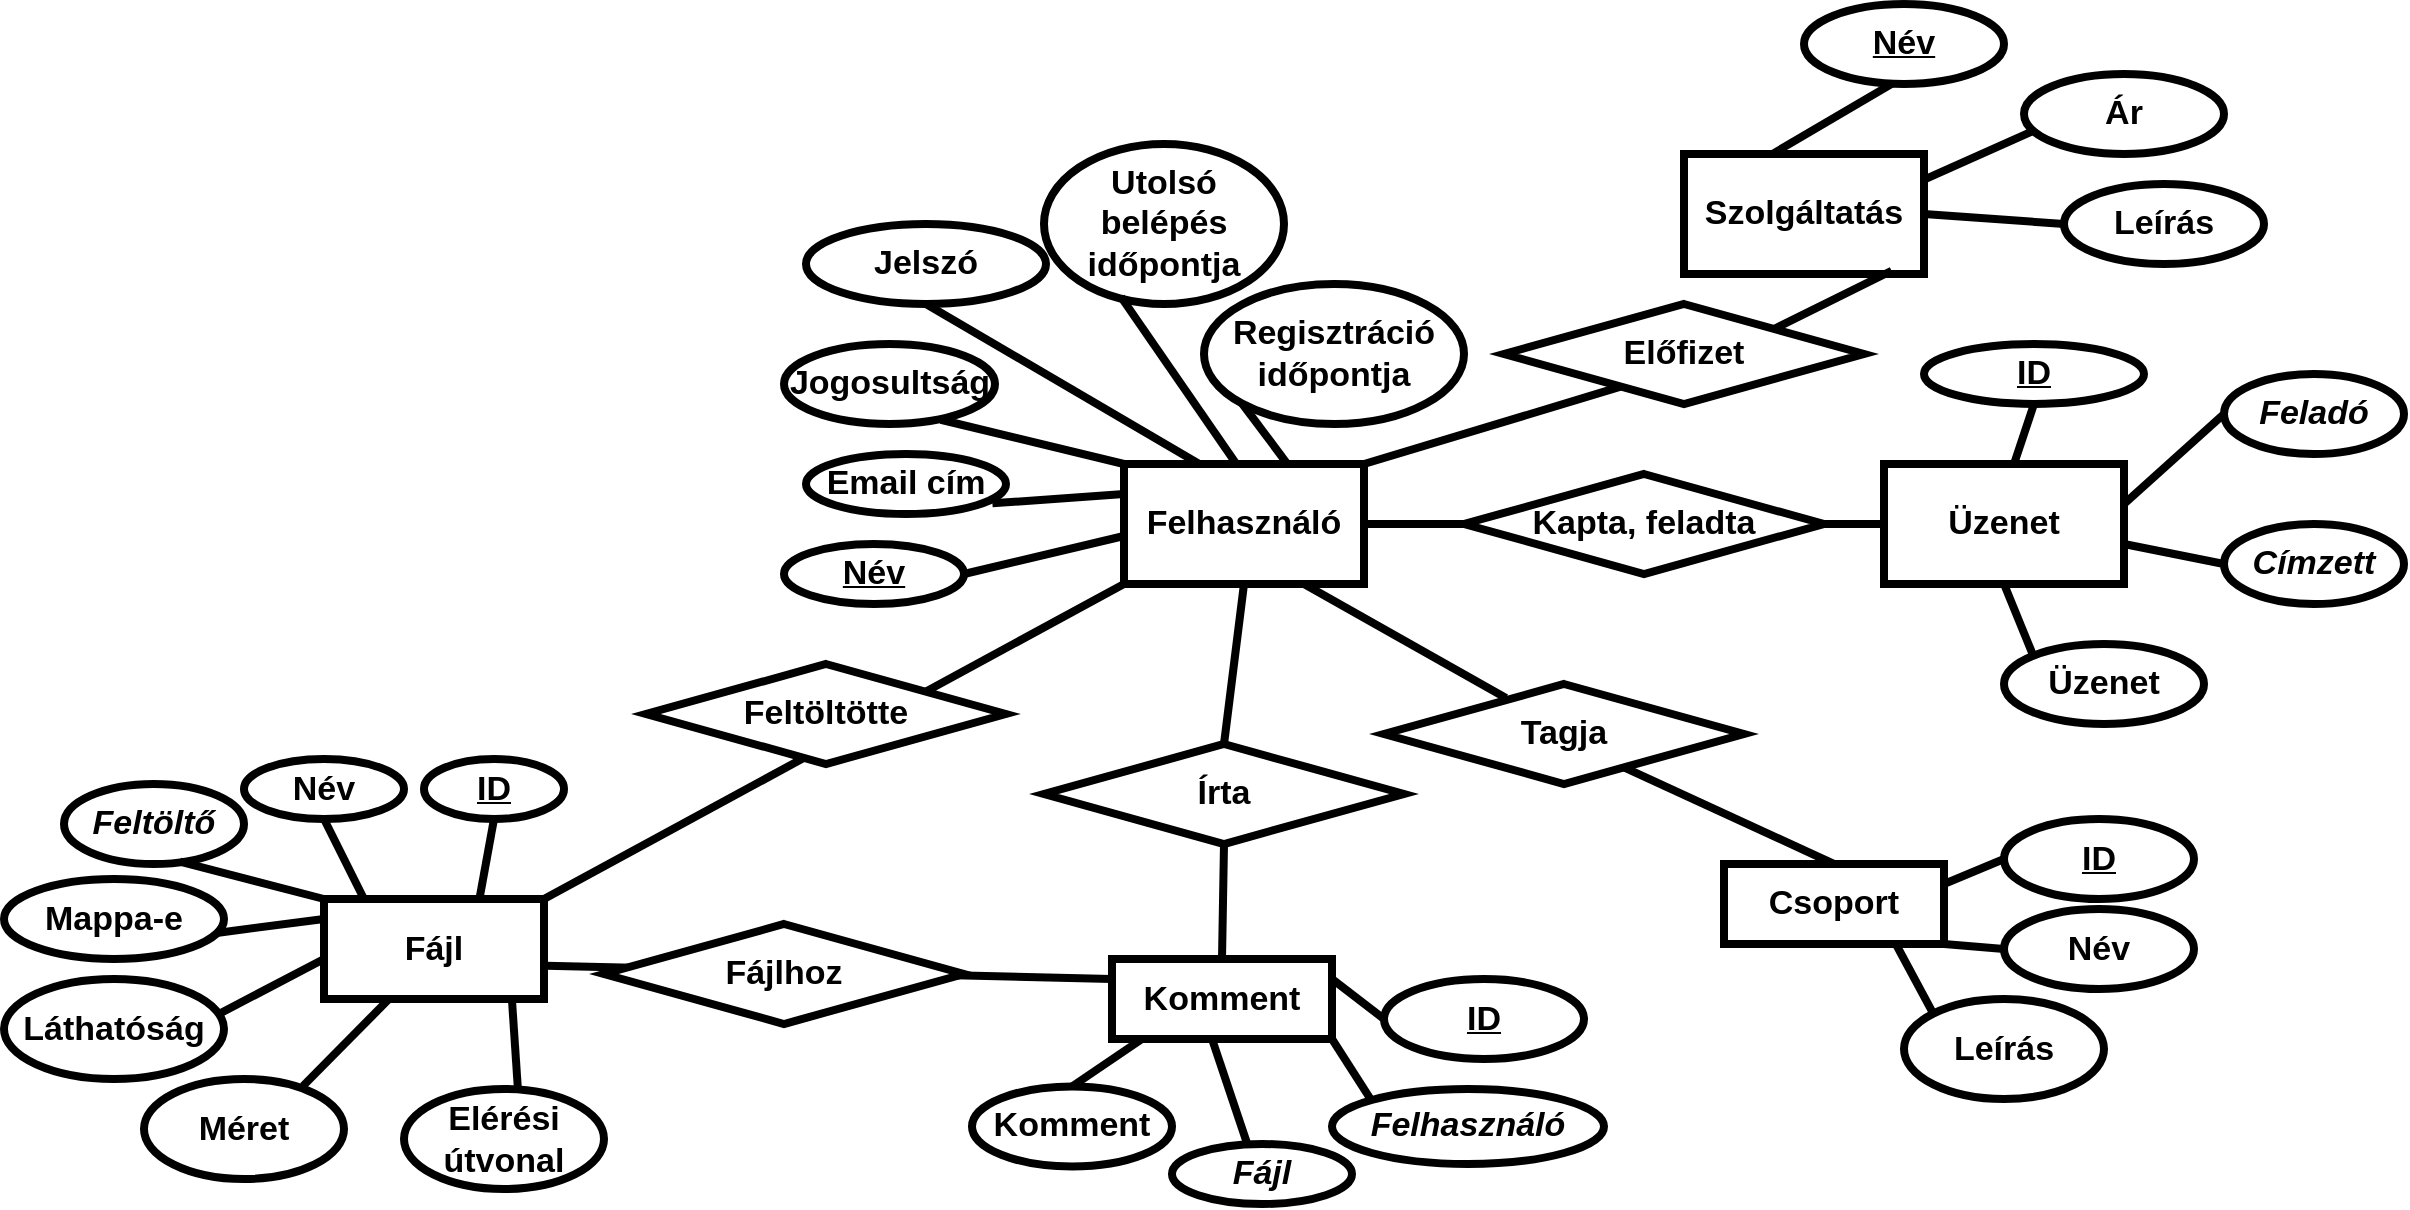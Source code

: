 <mxfile version="24.0.1" type="device">
  <diagram name="1 oldal" id="5TdHOTauzGluXEEo5yKR">
    <mxGraphModel dx="134" dy="1697" grid="1" gridSize="10" guides="1" tooltips="1" connect="1" arrows="1" fold="1" page="1" pageScale="1" pageWidth="827" pageHeight="1169" math="0" shadow="0">
      <root>
        <mxCell id="0" />
        <mxCell id="1" parent="0" />
        <mxCell id="JkMfQ_BEQlya6kLGIv96-18" value="ID" style="ellipse;whiteSpace=wrap;html=1;fontStyle=5;fontSize=17;strokeWidth=4;" vertex="1" parent="1">
          <mxGeometry x="1190" y="-582.5" width="70" height="30" as="geometry" />
        </mxCell>
        <mxCell id="JkMfQ_BEQlya6kLGIv96-19" value="Mappa-e" style="ellipse;whiteSpace=wrap;html=1;fontSize=17;strokeWidth=4;fontStyle=1" vertex="1" parent="1">
          <mxGeometry x="980" y="-522.5" width="110" height="40" as="geometry" />
        </mxCell>
        <mxCell id="JkMfQ_BEQlya6kLGIv96-20" value="Elérési útvonal" style="ellipse;whiteSpace=wrap;html=1;fontSize=17;strokeWidth=4;fontStyle=1" vertex="1" parent="1">
          <mxGeometry x="1180" y="-417.5" width="100" height="50" as="geometry" />
        </mxCell>
        <mxCell id="JkMfQ_BEQlya6kLGIv96-21" value="Méret" style="ellipse;whiteSpace=wrap;html=1;fontSize=17;strokeWidth=4;fontStyle=1" vertex="1" parent="1">
          <mxGeometry x="1050" y="-422.5" width="100" height="50" as="geometry" />
        </mxCell>
        <mxCell id="JkMfQ_BEQlya6kLGIv96-22" value="Feltöltő" style="ellipse;whiteSpace=wrap;html=1;fontStyle=3;fontSize=17;strokeWidth=4;" vertex="1" parent="1">
          <mxGeometry x="1010" y="-570" width="90" height="40" as="geometry" />
        </mxCell>
        <mxCell id="JkMfQ_BEQlya6kLGIv96-23" value="Láthatóság" style="ellipse;whiteSpace=wrap;html=1;fontSize=17;strokeWidth=4;fontStyle=1" vertex="1" parent="1">
          <mxGeometry x="980" y="-472.5" width="110" height="50" as="geometry" />
        </mxCell>
        <mxCell id="JkMfQ_BEQlya6kLGIv96-35" value="Felhasználó" style="rounded=0;whiteSpace=wrap;html=1;fontSize=17;strokeWidth=4;fontStyle=1" vertex="1" parent="1">
          <mxGeometry x="1540" y="-730" width="120" height="60" as="geometry" />
        </mxCell>
        <mxCell id="JkMfQ_BEQlya6kLGIv96-36" value="Szolgáltatás" style="rounded=0;whiteSpace=wrap;html=1;fontSize=17;strokeWidth=4;fontStyle=1" vertex="1" parent="1">
          <mxGeometry x="1820" y="-885" width="120" height="60" as="geometry" />
        </mxCell>
        <mxCell id="JkMfQ_BEQlya6kLGIv96-37" value="Csoport" style="rounded=0;whiteSpace=wrap;html=1;fontSize=17;strokeWidth=4;fontStyle=1" vertex="1" parent="1">
          <mxGeometry x="1840" y="-530" width="110" height="40" as="geometry" />
        </mxCell>
        <mxCell id="JkMfQ_BEQlya6kLGIv96-38" value="Fájl" style="rounded=0;whiteSpace=wrap;html=1;fontSize=17;strokeWidth=4;fontStyle=1" vertex="1" parent="1">
          <mxGeometry x="1140" y="-512.5" width="110" height="50" as="geometry" />
        </mxCell>
        <mxCell id="JkMfQ_BEQlya6kLGIv96-39" value="Komment" style="rounded=0;whiteSpace=wrap;html=1;fontSize=17;strokeWidth=4;fontStyle=1" vertex="1" parent="1">
          <mxGeometry x="1534" y="-482.5" width="110" height="40" as="geometry" />
        </mxCell>
        <mxCell id="JkMfQ_BEQlya6kLGIv96-40" value="Üzenet" style="rounded=0;whiteSpace=wrap;html=1;fontSize=17;strokeWidth=4;fontStyle=1" vertex="1" parent="1">
          <mxGeometry x="1920" y="-730" width="120" height="60" as="geometry" />
        </mxCell>
        <mxCell id="JkMfQ_BEQlya6kLGIv96-41" value="" style="endArrow=none;html=1;rounded=0;exitX=0.324;exitY=0.827;exitDx=0;exitDy=0;entryX=1;entryY=0;entryDx=0;entryDy=0;exitPerimeter=0;fontSize=17;strokeWidth=4;fontStyle=1" edge="1" parent="1" source="JkMfQ_BEQlya6kLGIv96-53" target="JkMfQ_BEQlya6kLGIv96-35">
          <mxGeometry width="50" height="50" relative="1" as="geometry">
            <mxPoint x="2035" y="-340" as="sourcePoint" />
            <mxPoint x="2115" y="-810" as="targetPoint" />
          </mxGeometry>
        </mxCell>
        <mxCell id="JkMfQ_BEQlya6kLGIv96-42" value="" style="endArrow=none;html=1;rounded=0;exitX=0.5;exitY=0;exitDx=0;exitDy=0;entryX=0.5;entryY=1;entryDx=0;entryDy=0;fontSize=17;strokeWidth=4;fontStyle=1" edge="1" parent="1" source="JkMfQ_BEQlya6kLGIv96-50" target="JkMfQ_BEQlya6kLGIv96-35">
          <mxGeometry width="50" height="50" relative="1" as="geometry">
            <mxPoint x="2020" y="-660" as="sourcePoint" />
            <mxPoint x="1670" y="-690" as="targetPoint" />
          </mxGeometry>
        </mxCell>
        <mxCell id="JkMfQ_BEQlya6kLGIv96-43" value="" style="endArrow=none;html=1;rounded=0;entryX=1;entryY=0.5;entryDx=0;entryDy=0;exitX=0;exitY=0.5;exitDx=0;exitDy=0;fontSize=17;strokeWidth=4;fontStyle=1" edge="1" parent="1" source="JkMfQ_BEQlya6kLGIv96-40" target="JkMfQ_BEQlya6kLGIv96-35">
          <mxGeometry width="50" height="50" relative="1" as="geometry">
            <mxPoint x="1910" y="-710" as="sourcePoint" />
            <mxPoint x="1670" y="-690" as="targetPoint" />
          </mxGeometry>
        </mxCell>
        <mxCell id="JkMfQ_BEQlya6kLGIv96-44" value="" style="endArrow=none;html=1;rounded=0;entryX=0.75;entryY=1;entryDx=0;entryDy=0;exitX=0.339;exitY=0.14;exitDx=0;exitDy=0;exitPerimeter=0;fontSize=17;strokeWidth=4;fontStyle=1" edge="1" parent="1" source="JkMfQ_BEQlya6kLGIv96-52" target="JkMfQ_BEQlya6kLGIv96-35">
          <mxGeometry width="50" height="50" relative="1" as="geometry">
            <mxPoint x="1690" y="-320" as="sourcePoint" />
            <mxPoint x="1780" y="-500" as="targetPoint" />
          </mxGeometry>
        </mxCell>
        <mxCell id="JkMfQ_BEQlya6kLGIv96-45" value="" style="endArrow=none;html=1;rounded=0;entryX=1;entryY=0;entryDx=0;entryDy=0;exitX=0;exitY=1;exitDx=0;exitDy=0;fontSize=17;strokeWidth=4;fontStyle=1" edge="1" parent="1" source="JkMfQ_BEQlya6kLGIv96-35" target="JkMfQ_BEQlya6kLGIv96-38">
          <mxGeometry width="50" height="50" relative="1" as="geometry">
            <mxPoint x="1730" y="-450" as="sourcePoint" />
            <mxPoint x="1780" y="-500" as="targetPoint" />
          </mxGeometry>
        </mxCell>
        <mxCell id="JkMfQ_BEQlya6kLGIv96-46" value="" style="endArrow=none;html=1;rounded=0;entryX=0;entryY=0.25;entryDx=0;entryDy=0;exitX=1.009;exitY=0.667;exitDx=0;exitDy=0;exitPerimeter=0;fontSize=17;strokeWidth=4;fontStyle=1" edge="1" parent="1" source="JkMfQ_BEQlya6kLGIv96-38" target="JkMfQ_BEQlya6kLGIv96-39">
          <mxGeometry width="50" height="50" relative="1" as="geometry">
            <mxPoint x="1400" y="-510" as="sourcePoint" />
            <mxPoint x="1780" y="-500" as="targetPoint" />
          </mxGeometry>
        </mxCell>
        <mxCell id="JkMfQ_BEQlya6kLGIv96-47" value="Feltöltötte" style="rhombus;whiteSpace=wrap;html=1;fontSize=17;strokeWidth=4;fontStyle=1" vertex="1" parent="1">
          <mxGeometry x="1301" y="-630" width="180" height="50" as="geometry" />
        </mxCell>
        <mxCell id="JkMfQ_BEQlya6kLGIv96-48" value="Fájlhoz" style="rhombus;whiteSpace=wrap;html=1;fontSize=17;strokeWidth=4;fontStyle=1" vertex="1" parent="1">
          <mxGeometry x="1280" y="-500" width="180" height="50" as="geometry" />
        </mxCell>
        <mxCell id="JkMfQ_BEQlya6kLGIv96-51" value="" style="endArrow=none;html=1;rounded=0;exitX=0.5;exitY=0;exitDx=0;exitDy=0;entryX=0.5;entryY=1;entryDx=0;entryDy=0;fontSize=17;strokeWidth=4;fontStyle=1" edge="1" parent="1" source="JkMfQ_BEQlya6kLGIv96-39" target="JkMfQ_BEQlya6kLGIv96-50">
          <mxGeometry width="50" height="50" relative="1" as="geometry">
            <mxPoint x="1555" y="-470" as="sourcePoint" />
            <mxPoint x="1600" y="-670" as="targetPoint" />
          </mxGeometry>
        </mxCell>
        <mxCell id="JkMfQ_BEQlya6kLGIv96-50" value="Írta" style="rhombus;whiteSpace=wrap;html=1;fontSize=17;strokeWidth=4;fontStyle=1" vertex="1" parent="1">
          <mxGeometry x="1500" y="-590" width="180" height="50" as="geometry" />
        </mxCell>
        <mxCell id="JkMfQ_BEQlya6kLGIv96-54" value="Kapta, feladta" style="rhombus;whiteSpace=wrap;html=1;fontSize=17;strokeWidth=4;fontStyle=1" vertex="1" parent="1">
          <mxGeometry x="1710" y="-725" width="180" height="50" as="geometry" />
        </mxCell>
        <mxCell id="JkMfQ_BEQlya6kLGIv96-55" value="" style="endArrow=none;html=1;rounded=0;entryX=0.75;entryY=1;entryDx=0;entryDy=0;exitX=0.5;exitY=0;exitDx=0;exitDy=0;fontSize=17;strokeWidth=4;fontStyle=1" edge="1" parent="1" source="JkMfQ_BEQlya6kLGIv96-37" target="JkMfQ_BEQlya6kLGIv96-52">
          <mxGeometry width="50" height="50" relative="1" as="geometry">
            <mxPoint x="1895" y="-530" as="sourcePoint" />
            <mxPoint x="1630" y="-670" as="targetPoint" />
          </mxGeometry>
        </mxCell>
        <mxCell id="JkMfQ_BEQlya6kLGIv96-52" value="Tagja" style="rhombus;whiteSpace=wrap;html=1;fontSize=17;strokeWidth=4;fontStyle=1" vertex="1" parent="1">
          <mxGeometry x="1670" y="-620" width="180" height="50" as="geometry" />
        </mxCell>
        <mxCell id="JkMfQ_BEQlya6kLGIv96-57" value="Név" style="ellipse;whiteSpace=wrap;html=1;fontStyle=5;fontSize=17;strokeWidth=4;" vertex="1" parent="1">
          <mxGeometry x="1880" y="-960" width="100" height="40" as="geometry" />
        </mxCell>
        <mxCell id="JkMfQ_BEQlya6kLGIv96-58" value="Ár" style="ellipse;whiteSpace=wrap;html=1;fontSize=17;strokeWidth=4;fontStyle=1" vertex="1" parent="1">
          <mxGeometry x="1990" y="-925" width="100" height="40" as="geometry" />
        </mxCell>
        <mxCell id="JkMfQ_BEQlya6kLGIv96-59" value="Leírás" style="ellipse;whiteSpace=wrap;html=1;fontSize=17;strokeWidth=4;fontStyle=1" vertex="1" parent="1">
          <mxGeometry x="2010" y="-870" width="100" height="40" as="geometry" />
        </mxCell>
        <mxCell id="JkMfQ_BEQlya6kLGIv96-60" value="Név" style="ellipse;whiteSpace=wrap;html=1;fontStyle=5;fontSize=17;strokeWidth=4;" vertex="1" parent="1">
          <mxGeometry x="1370" y="-690" width="90" height="30" as="geometry" />
        </mxCell>
        <mxCell id="JkMfQ_BEQlya6kLGIv96-61" value="Email cím" style="ellipse;whiteSpace=wrap;html=1;fontSize=17;strokeWidth=4;fontStyle=1" vertex="1" parent="1">
          <mxGeometry x="1381" y="-735" width="100" height="30" as="geometry" />
        </mxCell>
        <mxCell id="JkMfQ_BEQlya6kLGIv96-62" value="Jelszó" style="ellipse;whiteSpace=wrap;html=1;fontSize=17;strokeWidth=4;fontStyle=1" vertex="1" parent="1">
          <mxGeometry x="1381" y="-850" width="120" height="40" as="geometry" />
        </mxCell>
        <mxCell id="JkMfQ_BEQlya6kLGIv96-63" value="Utolsó belépés időpontja" style="ellipse;whiteSpace=wrap;html=1;fontSize=17;strokeWidth=4;fontStyle=1" vertex="1" parent="1">
          <mxGeometry x="1500" y="-890" width="120" height="80" as="geometry" />
        </mxCell>
        <mxCell id="JkMfQ_BEQlya6kLGIv96-64" value="Jogosultság" style="ellipse;whiteSpace=wrap;html=1;fontSize=17;strokeWidth=4;fontStyle=1" vertex="1" parent="1">
          <mxGeometry x="1370" y="-790" width="105.5" height="40" as="geometry" />
        </mxCell>
        <mxCell id="JkMfQ_BEQlya6kLGIv96-65" value="ID" style="ellipse;whiteSpace=wrap;html=1;fontStyle=5;fontSize=17;strokeWidth=4;" vertex="1" parent="1">
          <mxGeometry x="1940" y="-790" width="110" height="30" as="geometry" />
        </mxCell>
        <mxCell id="JkMfQ_BEQlya6kLGIv96-66" value="Feladó" style="ellipse;whiteSpace=wrap;html=1;fontStyle=3;fontSize=17;strokeWidth=4;" vertex="1" parent="1">
          <mxGeometry x="2090" y="-775" width="90" height="40" as="geometry" />
        </mxCell>
        <mxCell id="JkMfQ_BEQlya6kLGIv96-67" value="Címzett" style="ellipse;whiteSpace=wrap;html=1;fontStyle=3;fontSize=17;strokeWidth=4;" vertex="1" parent="1">
          <mxGeometry x="2090" y="-700" width="90" height="40" as="geometry" />
        </mxCell>
        <mxCell id="JkMfQ_BEQlya6kLGIv96-68" value="Üzenet" style="ellipse;whiteSpace=wrap;html=1;fontSize=17;strokeWidth=4;fontStyle=1" vertex="1" parent="1">
          <mxGeometry x="1980" y="-640" width="100" height="40" as="geometry" />
        </mxCell>
        <mxCell id="JkMfQ_BEQlya6kLGIv96-69" value="ID" style="ellipse;whiteSpace=wrap;html=1;fontStyle=5;fontSize=17;strokeWidth=4;" vertex="1" parent="1">
          <mxGeometry x="1980" y="-552.5" width="95" height="40" as="geometry" />
        </mxCell>
        <mxCell id="JkMfQ_BEQlya6kLGIv96-70" value="Leírás" style="ellipse;whiteSpace=wrap;html=1;fontSize=17;strokeWidth=4;fontStyle=1" vertex="1" parent="1">
          <mxGeometry x="1930" y="-462.5" width="100" height="50" as="geometry" />
        </mxCell>
        <mxCell id="JkMfQ_BEQlya6kLGIv96-72" value="ID" style="ellipse;whiteSpace=wrap;html=1;fontStyle=5;fontSize=17;strokeWidth=4;" vertex="1" parent="1">
          <mxGeometry x="1670" y="-472.5" width="100" height="40" as="geometry" />
        </mxCell>
        <mxCell id="JkMfQ_BEQlya6kLGIv96-73" value="Fájl" style="ellipse;whiteSpace=wrap;html=1;fontStyle=3;fontSize=17;strokeWidth=4;" vertex="1" parent="1">
          <mxGeometry x="1564" y="-390" width="90" height="30" as="geometry" />
        </mxCell>
        <mxCell id="JkMfQ_BEQlya6kLGIv96-74" value="Felhasználó" style="ellipse;whiteSpace=wrap;html=1;fontStyle=3;fontSize=17;strokeWidth=4;" vertex="1" parent="1">
          <mxGeometry x="1644" y="-417.5" width="136" height="37.5" as="geometry" />
        </mxCell>
        <mxCell id="JkMfQ_BEQlya6kLGIv96-75" value="Komment" style="ellipse;whiteSpace=wrap;html=1;fontSize=17;strokeWidth=4;fontStyle=1" vertex="1" parent="1">
          <mxGeometry x="1464" y="-418.75" width="100" height="40" as="geometry" />
        </mxCell>
        <mxCell id="JkMfQ_BEQlya6kLGIv96-76" value="" style="endArrow=none;html=1;rounded=0;entryX=0.5;entryY=1;entryDx=0;entryDy=0;exitX=0.709;exitY=-0.03;exitDx=0;exitDy=0;exitPerimeter=0;fontSize=17;strokeWidth=4;fontStyle=1" edge="1" parent="1" source="JkMfQ_BEQlya6kLGIv96-38" target="JkMfQ_BEQlya6kLGIv96-18">
          <mxGeometry width="50" height="50" relative="1" as="geometry">
            <mxPoint x="1480" y="-462.5" as="sourcePoint" />
            <mxPoint x="1530" y="-512.5" as="targetPoint" />
          </mxGeometry>
        </mxCell>
        <mxCell id="JkMfQ_BEQlya6kLGIv96-77" value="" style="endArrow=none;html=1;rounded=0;entryX=0;entryY=0;entryDx=0;entryDy=0;exitX=0.644;exitY=0.971;exitDx=0;exitDy=0;exitPerimeter=0;fontSize=17;strokeWidth=4;fontStyle=1" edge="1" parent="1" source="JkMfQ_BEQlya6kLGIv96-22" target="JkMfQ_BEQlya6kLGIv96-38">
          <mxGeometry width="50" height="50" relative="1" as="geometry">
            <mxPoint x="1145" y="-422.5" as="sourcePoint" />
            <mxPoint x="1160" y="-512.5" as="targetPoint" />
          </mxGeometry>
        </mxCell>
        <mxCell id="JkMfQ_BEQlya6kLGIv96-78" value="" style="endArrow=none;html=1;rounded=0;entryX=0.5;entryY=1;entryDx=0;entryDy=0;exitX=0.975;exitY=0.671;exitDx=0;exitDy=0;exitPerimeter=0;fontSize=17;strokeWidth=4;fontStyle=1" edge="1" parent="1" source="JkMfQ_BEQlya6kLGIv96-19">
          <mxGeometry width="50" height="50" relative="1" as="geometry">
            <mxPoint x="1125" y="-412.5" as="sourcePoint" />
            <mxPoint x="1140" y="-502.5" as="targetPoint" />
          </mxGeometry>
        </mxCell>
        <mxCell id="JkMfQ_BEQlya6kLGIv96-79" value="" style="endArrow=none;html=1;rounded=0;entryX=0.5;entryY=1;entryDx=0;entryDy=0;exitX=0.968;exitY=0.36;exitDx=0;exitDy=0;exitPerimeter=0;fontSize=17;strokeWidth=4;fontStyle=1" edge="1" parent="1" source="JkMfQ_BEQlya6kLGIv96-23">
          <mxGeometry width="50" height="50" relative="1" as="geometry">
            <mxPoint x="1070" y="-467.5" as="sourcePoint" />
            <mxPoint x="1140" y="-482.5" as="targetPoint" />
          </mxGeometry>
        </mxCell>
        <mxCell id="JkMfQ_BEQlya6kLGIv96-80" value="" style="endArrow=none;html=1;rounded=0;entryX=0.3;entryY=0.99;entryDx=0;entryDy=0;exitX=0.795;exitY=0.07;exitDx=0;exitDy=0;exitPerimeter=0;entryPerimeter=0;fontSize=17;strokeWidth=4;fontStyle=1" edge="1" parent="1" source="JkMfQ_BEQlya6kLGIv96-21" target="JkMfQ_BEQlya6kLGIv96-38">
          <mxGeometry width="50" height="50" relative="1" as="geometry">
            <mxPoint x="1125" y="-372.5" as="sourcePoint" />
            <mxPoint x="1140" y="-462.5" as="targetPoint" />
          </mxGeometry>
        </mxCell>
        <mxCell id="JkMfQ_BEQlya6kLGIv96-81" value="" style="endArrow=none;html=1;rounded=0;entryX=0.855;entryY=1.03;entryDx=0;entryDy=0;exitX=0.57;exitY=0.015;exitDx=0;exitDy=0;exitPerimeter=0;entryPerimeter=0;fontSize=17;strokeWidth=4;fontStyle=1" edge="1" parent="1" source="JkMfQ_BEQlya6kLGIv96-20" target="JkMfQ_BEQlya6kLGIv96-38">
          <mxGeometry width="50" height="50" relative="1" as="geometry">
            <mxPoint x="1160" y="-372.5" as="sourcePoint" />
            <mxPoint x="1175" y="-462.5" as="targetPoint" />
          </mxGeometry>
        </mxCell>
        <mxCell id="JkMfQ_BEQlya6kLGIv96-82" value="" style="endArrow=none;html=1;rounded=0;entryX=0;entryY=0.6;entryDx=0;entryDy=0;exitX=1;exitY=0.5;exitDx=0;exitDy=0;entryPerimeter=0;fontSize=17;strokeWidth=4;fontStyle=1" edge="1" parent="1" source="JkMfQ_BEQlya6kLGIv96-60" target="JkMfQ_BEQlya6kLGIv96-35">
          <mxGeometry width="50" height="50" relative="1" as="geometry">
            <mxPoint x="1525" y="-620" as="sourcePoint" />
            <mxPoint x="1540" y="-710" as="targetPoint" />
          </mxGeometry>
        </mxCell>
        <mxCell id="JkMfQ_BEQlya6kLGIv96-83" value="" style="endArrow=none;html=1;rounded=0;entryX=0;entryY=0.25;entryDx=0;entryDy=0;exitX=0.932;exitY=0.822;exitDx=0;exitDy=0;exitPerimeter=0;fontSize=17;strokeWidth=4;fontStyle=1" edge="1" parent="1" source="JkMfQ_BEQlya6kLGIv96-61" target="JkMfQ_BEQlya6kLGIv96-35">
          <mxGeometry width="50" height="50" relative="1" as="geometry">
            <mxPoint x="1525" y="-640" as="sourcePoint" />
            <mxPoint x="1540" y="-730" as="targetPoint" />
          </mxGeometry>
        </mxCell>
        <mxCell id="JkMfQ_BEQlya6kLGIv96-84" value="" style="endArrow=none;html=1;rounded=0;entryX=0;entryY=0;entryDx=0;entryDy=0;exitX=0.743;exitY=0.947;exitDx=0;exitDy=0;exitPerimeter=0;fontSize=17;strokeWidth=4;fontStyle=1" edge="1" parent="1" source="JkMfQ_BEQlya6kLGIv96-64" target="JkMfQ_BEQlya6kLGIv96-35">
          <mxGeometry width="50" height="50" relative="1" as="geometry">
            <mxPoint x="1550" y="-640" as="sourcePoint" />
            <mxPoint x="1565" y="-730" as="targetPoint" />
          </mxGeometry>
        </mxCell>
        <mxCell id="JkMfQ_BEQlya6kLGIv96-85" value="" style="endArrow=none;html=1;rounded=0;entryX=0.31;entryY=-0.004;entryDx=0;entryDy=0;exitX=0.5;exitY=1;exitDx=0;exitDy=0;entryPerimeter=0;fontSize=17;strokeWidth=4;fontStyle=1" edge="1" parent="1" source="JkMfQ_BEQlya6kLGIv96-62" target="JkMfQ_BEQlya6kLGIv96-35">
          <mxGeometry width="50" height="50" relative="1" as="geometry">
            <mxPoint x="1645" y="-640" as="sourcePoint" />
            <mxPoint x="1660" y="-730" as="targetPoint" />
          </mxGeometry>
        </mxCell>
        <mxCell id="JkMfQ_BEQlya6kLGIv96-86" value="" style="endArrow=none;html=1;rounded=0;exitX=0.321;exitY=0.956;exitDx=0;exitDy=0;entryX=0.466;entryY=-0.007;entryDx=0;entryDy=0;entryPerimeter=0;exitPerimeter=0;fontSize=17;strokeWidth=4;fontStyle=1" edge="1" parent="1" source="JkMfQ_BEQlya6kLGIv96-63" target="JkMfQ_BEQlya6kLGIv96-35">
          <mxGeometry width="50" height="50" relative="1" as="geometry">
            <mxPoint x="1635" y="-610" as="sourcePoint" />
            <mxPoint x="1660" y="-720" as="targetPoint" />
          </mxGeometry>
        </mxCell>
        <mxCell id="JkMfQ_BEQlya6kLGIv96-87" value="" style="endArrow=none;html=1;rounded=0;entryX=0.5;entryY=1;entryDx=0;entryDy=0;exitX=0.5;exitY=0;exitDx=0;exitDy=0;fontSize=17;strokeWidth=4;fontStyle=1" edge="1" parent="1" source="JkMfQ_BEQlya6kLGIv96-75">
          <mxGeometry width="50" height="50" relative="1" as="geometry">
            <mxPoint x="1534" y="-352.5" as="sourcePoint" />
            <mxPoint x="1549" y="-442.5" as="targetPoint" />
          </mxGeometry>
        </mxCell>
        <mxCell id="JkMfQ_BEQlya6kLGIv96-88" value="" style="endArrow=none;html=1;rounded=0;entryX=0.5;entryY=1;entryDx=0;entryDy=0;exitX=0;exitY=0;exitDx=0;exitDy=0;fontSize=17;strokeWidth=4;fontStyle=1" edge="1" parent="1" source="JkMfQ_BEQlya6kLGIv96-74">
          <mxGeometry width="50" height="50" relative="1" as="geometry">
            <mxPoint x="1629" y="-352.5" as="sourcePoint" />
            <mxPoint x="1644" y="-442.5" as="targetPoint" />
          </mxGeometry>
        </mxCell>
        <mxCell id="JkMfQ_BEQlya6kLGIv96-89" value="" style="endArrow=none;html=1;rounded=0;entryX=0.5;entryY=1;entryDx=0;entryDy=0;exitX=0.418;exitY=-0.002;exitDx=0;exitDy=0;exitPerimeter=0;fontSize=17;strokeWidth=4;fontStyle=1" edge="1" parent="1" source="JkMfQ_BEQlya6kLGIv96-73">
          <mxGeometry width="50" height="50" relative="1" as="geometry">
            <mxPoint x="1569" y="-352.5" as="sourcePoint" />
            <mxPoint x="1584" y="-442.5" as="targetPoint" />
          </mxGeometry>
        </mxCell>
        <mxCell id="JkMfQ_BEQlya6kLGIv96-90" value="" style="endArrow=none;html=1;rounded=0;entryX=0.5;entryY=1;entryDx=0;entryDy=0;exitX=0;exitY=0.5;exitDx=0;exitDy=0;fontSize=17;strokeWidth=4;fontStyle=1" edge="1" parent="1" source="JkMfQ_BEQlya6kLGIv96-72">
          <mxGeometry width="50" height="50" relative="1" as="geometry">
            <mxPoint x="1629" y="-382.5" as="sourcePoint" />
            <mxPoint x="1644" y="-472.5" as="targetPoint" />
          </mxGeometry>
        </mxCell>
        <mxCell id="JkMfQ_BEQlya6kLGIv96-91" value="" style="endArrow=none;html=1;rounded=0;entryX=1;entryY=0.25;entryDx=0;entryDy=0;exitX=0;exitY=0.5;exitDx=0;exitDy=0;fontSize=17;strokeWidth=4;fontStyle=1" edge="1" parent="1" source="JkMfQ_BEQlya6kLGIv96-69" target="JkMfQ_BEQlya6kLGIv96-37">
          <mxGeometry width="50" height="50" relative="1" as="geometry">
            <mxPoint x="1935" y="-430" as="sourcePoint" />
            <mxPoint x="1950" y="-520" as="targetPoint" />
          </mxGeometry>
        </mxCell>
        <mxCell id="JkMfQ_BEQlya6kLGIv96-92" value="" style="endArrow=none;html=1;rounded=0;entryX=0.786;entryY=1.025;entryDx=0;entryDy=0;exitX=0;exitY=0;exitDx=0;exitDy=0;entryPerimeter=0;fontSize=17;strokeWidth=4;fontStyle=1" edge="1" parent="1" source="JkMfQ_BEQlya6kLGIv96-70" target="JkMfQ_BEQlya6kLGIv96-37">
          <mxGeometry width="50" height="50" relative="1" as="geometry">
            <mxPoint x="1935" y="-400" as="sourcePoint" />
            <mxPoint x="1950" y="-490" as="targetPoint" />
          </mxGeometry>
        </mxCell>
        <mxCell id="JkMfQ_BEQlya6kLGIv96-95" value="" style="endArrow=none;html=1;rounded=0;entryX=0.5;entryY=1;entryDx=0;entryDy=0;exitX=0.5;exitY=1;exitDx=0;exitDy=0;fontSize=17;strokeWidth=4;fontStyle=1" edge="1" parent="1" source="JkMfQ_BEQlya6kLGIv96-65">
          <mxGeometry width="50" height="50" relative="1" as="geometry">
            <mxPoint x="1970" y="-640" as="sourcePoint" />
            <mxPoint x="1985" y="-730" as="targetPoint" />
          </mxGeometry>
        </mxCell>
        <mxCell id="JkMfQ_BEQlya6kLGIv96-96" value="" style="endArrow=none;html=1;rounded=0;entryX=0.5;entryY=1;entryDx=0;entryDy=0;exitX=0;exitY=0.5;exitDx=0;exitDy=0;fontSize=17;strokeWidth=4;fontStyle=1" edge="1" parent="1" source="JkMfQ_BEQlya6kLGIv96-66">
          <mxGeometry width="50" height="50" relative="1" as="geometry">
            <mxPoint x="2025" y="-620" as="sourcePoint" />
            <mxPoint x="2040" y="-710" as="targetPoint" />
          </mxGeometry>
        </mxCell>
        <mxCell id="JkMfQ_BEQlya6kLGIv96-97" value="" style="endArrow=none;html=1;rounded=0;entryX=0.5;entryY=1;entryDx=0;entryDy=0;exitX=0;exitY=0;exitDx=0;exitDy=0;fontSize=17;strokeWidth=4;fontStyle=1" edge="1" parent="1" source="JkMfQ_BEQlya6kLGIv96-68">
          <mxGeometry width="50" height="50" relative="1" as="geometry">
            <mxPoint x="1965" y="-580" as="sourcePoint" />
            <mxPoint x="1980" y="-670" as="targetPoint" />
          </mxGeometry>
        </mxCell>
        <mxCell id="JkMfQ_BEQlya6kLGIv96-98" value="" style="endArrow=none;html=1;rounded=0;entryX=0.5;entryY=1;entryDx=0;entryDy=0;exitX=0;exitY=0.5;exitDx=0;exitDy=0;fontSize=17;strokeWidth=4;fontStyle=1" edge="1" parent="1" source="JkMfQ_BEQlya6kLGIv96-67">
          <mxGeometry width="50" height="50" relative="1" as="geometry">
            <mxPoint x="2025" y="-600" as="sourcePoint" />
            <mxPoint x="2040" y="-690" as="targetPoint" />
          </mxGeometry>
        </mxCell>
        <mxCell id="JkMfQ_BEQlya6kLGIv96-99" value="" style="endArrow=none;html=1;rounded=0;entryX=0.439;entryY=0.998;entryDx=0;entryDy=0;exitX=0.364;exitY=0.005;exitDx=0;exitDy=0;exitPerimeter=0;entryPerimeter=0;fontSize=17;strokeWidth=4;fontStyle=1" edge="1" parent="1" source="JkMfQ_BEQlya6kLGIv96-36" target="JkMfQ_BEQlya6kLGIv96-57">
          <mxGeometry width="50" height="50" relative="1" as="geometry">
            <mxPoint x="1860" y="-880" as="sourcePoint" />
            <mxPoint x="1875" y="-970" as="targetPoint" />
          </mxGeometry>
        </mxCell>
        <mxCell id="JkMfQ_BEQlya6kLGIv96-100" value="" style="endArrow=none;html=1;rounded=0;entryX=0.041;entryY=0.717;entryDx=0;entryDy=0;exitX=0.998;exitY=0.215;exitDx=0;exitDy=0;entryPerimeter=0;exitPerimeter=0;fontSize=17;strokeWidth=4;fontStyle=1" edge="1" parent="1" source="JkMfQ_BEQlya6kLGIv96-36" target="JkMfQ_BEQlya6kLGIv96-58">
          <mxGeometry width="50" height="50" relative="1" as="geometry">
            <mxPoint x="1950" y="-890" as="sourcePoint" />
            <mxPoint x="1965" y="-980" as="targetPoint" />
          </mxGeometry>
        </mxCell>
        <mxCell id="JkMfQ_BEQlya6kLGIv96-101" value="" style="endArrow=none;html=1;rounded=0;entryX=1;entryY=0.5;entryDx=0;entryDy=0;exitX=0;exitY=0.5;exitDx=0;exitDy=0;fontSize=17;strokeWidth=4;fontStyle=1" edge="1" parent="1" source="JkMfQ_BEQlya6kLGIv96-59" target="JkMfQ_BEQlya6kLGIv96-36">
          <mxGeometry width="50" height="50" relative="1" as="geometry">
            <mxPoint x="1935" y="-800" as="sourcePoint" />
            <mxPoint x="1950" y="-890" as="targetPoint" />
          </mxGeometry>
        </mxCell>
        <mxCell id="JkMfQ_BEQlya6kLGIv96-102" value="Regisztráció időpontja" style="ellipse;whiteSpace=wrap;html=1;fontSize=17;strokeWidth=4;fontStyle=1" vertex="1" parent="1">
          <mxGeometry x="1580" y="-820" width="130" height="70" as="geometry" />
        </mxCell>
        <mxCell id="JkMfQ_BEQlya6kLGIv96-103" value="" style="endArrow=none;html=1;rounded=0;exitX=0;exitY=1;exitDx=0;exitDy=0;entryX=0.682;entryY=0.003;entryDx=0;entryDy=0;entryPerimeter=0;fontSize=17;strokeWidth=4;fontStyle=1" edge="1" parent="1" source="JkMfQ_BEQlya6kLGIv96-102" target="JkMfQ_BEQlya6kLGIv96-35">
          <mxGeometry width="50" height="50" relative="1" as="geometry">
            <mxPoint x="1575" y="-812" as="sourcePoint" />
            <mxPoint x="1606" y="-720" as="targetPoint" />
          </mxGeometry>
        </mxCell>
        <mxCell id="JkMfQ_BEQlya6kLGIv96-105" value="Név" style="ellipse;whiteSpace=wrap;html=1;fontSize=17;strokeWidth=4;fontStyle=1" vertex="1" parent="1">
          <mxGeometry x="1100" y="-582.5" width="80" height="30" as="geometry" />
        </mxCell>
        <mxCell id="JkMfQ_BEQlya6kLGIv96-106" value="" style="endArrow=none;html=1;rounded=0;entryX=0.5;entryY=1;entryDx=0;entryDy=0;exitX=0.709;exitY=-0.03;exitDx=0;exitDy=0;exitPerimeter=0;fontSize=17;strokeWidth=4;fontStyle=1" edge="1" parent="1" target="JkMfQ_BEQlya6kLGIv96-105">
          <mxGeometry width="50" height="50" relative="1" as="geometry">
            <mxPoint x="1160" y="-512.5" as="sourcePoint" />
            <mxPoint x="1167" y="-550.5" as="targetPoint" />
          </mxGeometry>
        </mxCell>
        <mxCell id="JkMfQ_BEQlya6kLGIv96-107" value="Név" style="ellipse;whiteSpace=wrap;html=1;fontStyle=1;fontSize=17;strokeWidth=4;" vertex="1" parent="1">
          <mxGeometry x="1980" y="-507.5" width="95" height="40" as="geometry" />
        </mxCell>
        <mxCell id="JkMfQ_BEQlya6kLGIv96-108" value="" style="endArrow=none;html=1;rounded=0;entryX=1;entryY=1;entryDx=0;entryDy=0;exitX=0;exitY=0.5;exitDx=0;exitDy=0;fontSize=17;strokeWidth=4;fontStyle=1" edge="1" parent="1" source="JkMfQ_BEQlya6kLGIv96-107" target="JkMfQ_BEQlya6kLGIv96-37">
          <mxGeometry width="50" height="50" relative="1" as="geometry">
            <mxPoint x="1935" y="-385" as="sourcePoint" />
            <mxPoint x="1950" y="-475" as="targetPoint" />
          </mxGeometry>
        </mxCell>
        <mxCell id="JkMfQ_BEQlya6kLGIv96-109" value="" style="endArrow=none;html=1;rounded=0;exitX=0.865;exitY=0.973;exitDx=0;exitDy=0;entryX=1;entryY=0;entryDx=0;entryDy=0;fontSize=17;exitPerimeter=0;strokeWidth=4;fontStyle=1" edge="1" parent="1" source="JkMfQ_BEQlya6kLGIv96-36" target="JkMfQ_BEQlya6kLGIv96-53">
          <mxGeometry width="50" height="50" relative="1" as="geometry">
            <mxPoint x="1840" y="-820" as="sourcePoint" />
            <mxPoint x="1660" y="-730" as="targetPoint" />
          </mxGeometry>
        </mxCell>
        <mxCell id="JkMfQ_BEQlya6kLGIv96-53" value="Előfizet" style="rhombus;whiteSpace=wrap;html=1;fontSize=17;strokeWidth=4;fontStyle=1" vertex="1" parent="1">
          <mxGeometry x="1730" y="-810" width="180" height="50" as="geometry" />
        </mxCell>
      </root>
    </mxGraphModel>
  </diagram>
</mxfile>
